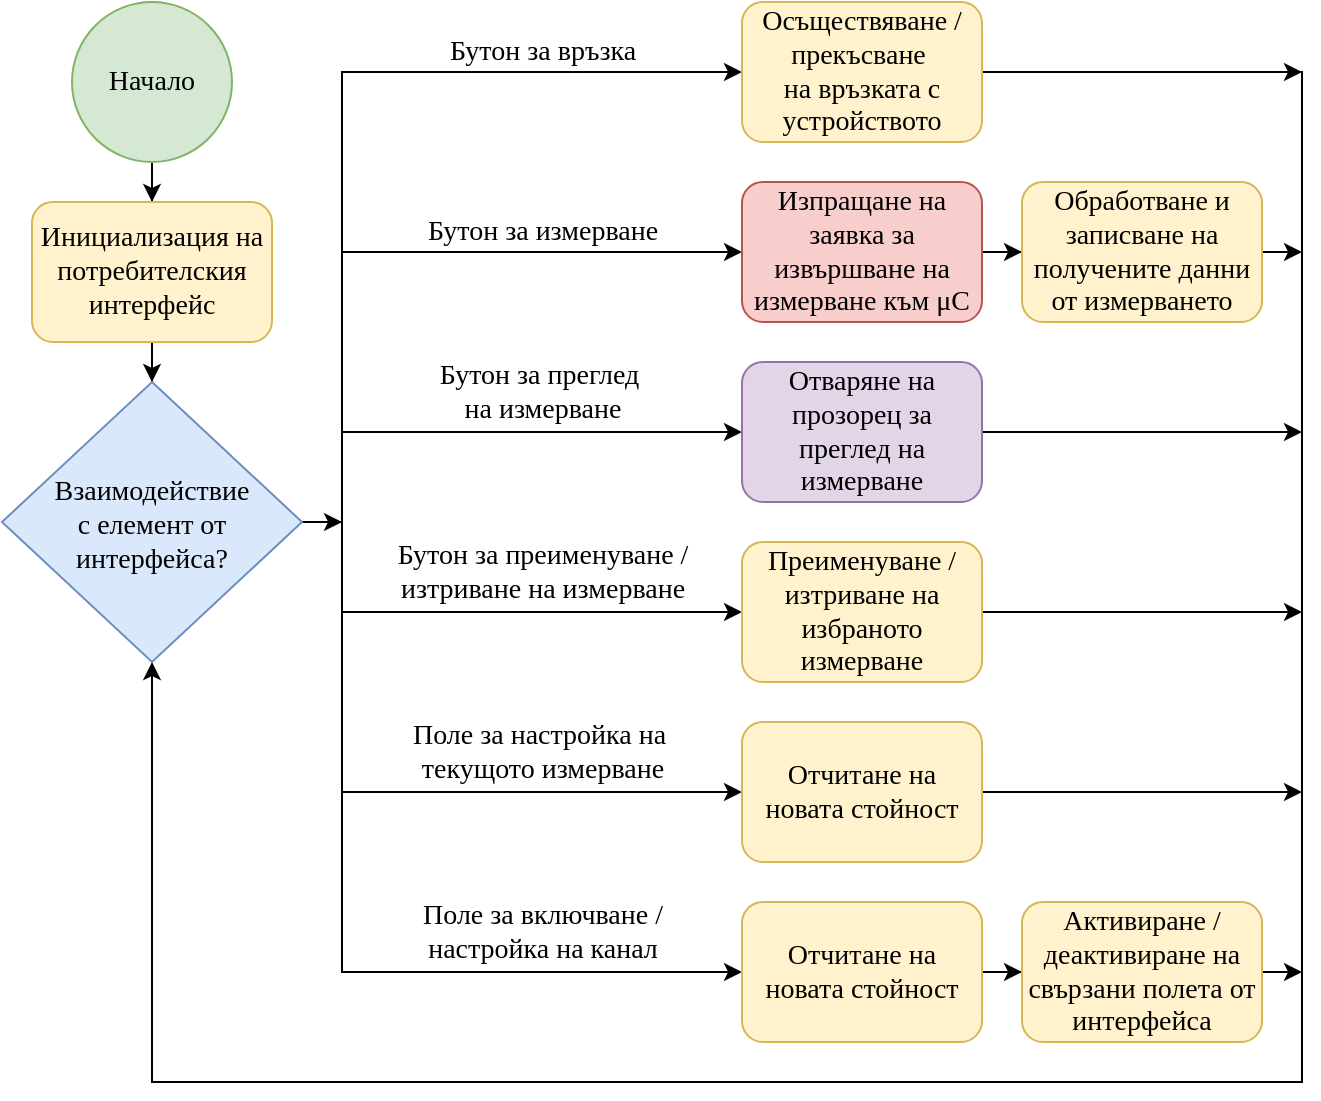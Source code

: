 <mxfile version="24.6.1" type="google">
  <diagram name="Page-1" id="Tn8vEZOuubxeC0r17j6Q">
    <mxGraphModel grid="1" page="1" gridSize="10" guides="1" tooltips="1" connect="1" arrows="1" fold="1" pageScale="1" pageWidth="827" pageHeight="1169" math="0" shadow="0">
      <root>
        <mxCell id="0" />
        <mxCell id="1" parent="0" />
        <mxCell id="G6jMkMdMMROKTBOL4Cez-42" style="edgeStyle=orthogonalEdgeStyle;rounded=0;orthogonalLoop=1;jettySize=auto;html=1;entryX=0.5;entryY=0;entryDx=0;entryDy=0;" edge="1" parent="1" source="G6jMkMdMMROKTBOL4Cez-1" target="G6jMkMdMMROKTBOL4Cez-2">
          <mxGeometry relative="1" as="geometry" />
        </mxCell>
        <mxCell id="G6jMkMdMMROKTBOL4Cez-1" value="&lt;font style=&quot;font-size: 14px;&quot;&gt;Начало&lt;/font&gt;" style="ellipse;whiteSpace=wrap;html=1;fontFamily=Times New Roman;fontSize=14;fillColor=#d5e8d4;strokeColor=#82b366;" vertex="1" parent="1">
          <mxGeometry x="125" y="40" width="80" height="80" as="geometry" />
        </mxCell>
        <mxCell id="G6jMkMdMMROKTBOL4Cez-43" style="edgeStyle=orthogonalEdgeStyle;rounded=0;orthogonalLoop=1;jettySize=auto;html=1;entryX=0.5;entryY=0;entryDx=0;entryDy=0;" edge="1" parent="1" source="G6jMkMdMMROKTBOL4Cez-2" target="G6jMkMdMMROKTBOL4Cez-4">
          <mxGeometry relative="1" as="geometry" />
        </mxCell>
        <mxCell id="G6jMkMdMMROKTBOL4Cez-2" value="Инициализация на потребителския интерфейс" style="rounded=1;whiteSpace=wrap;html=1;fontFamily=Times New Roman;fontSize=14;fillColor=#fff2cc;strokeColor=#d6b656;" vertex="1" parent="1">
          <mxGeometry x="105" y="140" width="120" height="70" as="geometry" />
        </mxCell>
        <mxCell id="G6jMkMdMMROKTBOL4Cez-32" style="edgeStyle=orthogonalEdgeStyle;rounded=0;orthogonalLoop=1;jettySize=auto;html=1;entryX=0;entryY=0.5;entryDx=0;entryDy=0;" edge="1" parent="1" source="G6jMkMdMMROKTBOL4Cez-4" target="G6jMkMdMMROKTBOL4Cez-16">
          <mxGeometry relative="1" as="geometry">
            <Array as="points">
              <mxPoint x="260" y="300" />
              <mxPoint x="260" y="75" />
            </Array>
          </mxGeometry>
        </mxCell>
        <mxCell id="G6jMkMdMMROKTBOL4Cez-33" style="edgeStyle=orthogonalEdgeStyle;rounded=0;orthogonalLoop=1;jettySize=auto;html=1;entryX=0;entryY=0.5;entryDx=0;entryDy=0;" edge="1" parent="1" source="G6jMkMdMMROKTBOL4Cez-4" target="G6jMkMdMMROKTBOL4Cez-19">
          <mxGeometry relative="1" as="geometry">
            <Array as="points">
              <mxPoint x="260" y="300" />
              <mxPoint x="260" y="165" />
            </Array>
          </mxGeometry>
        </mxCell>
        <mxCell id="G6jMkMdMMROKTBOL4Cez-36" style="edgeStyle=orthogonalEdgeStyle;rounded=0;orthogonalLoop=1;jettySize=auto;html=1;" edge="1" parent="1" source="G6jMkMdMMROKTBOL4Cez-4" target="G6jMkMdMMROKTBOL4Cez-28">
          <mxGeometry relative="1" as="geometry">
            <Array as="points">
              <mxPoint x="260" y="300" />
              <mxPoint x="260" y="255" />
            </Array>
          </mxGeometry>
        </mxCell>
        <mxCell id="G6jMkMdMMROKTBOL4Cez-37" style="edgeStyle=orthogonalEdgeStyle;rounded=0;orthogonalLoop=1;jettySize=auto;html=1;entryX=0;entryY=0.5;entryDx=0;entryDy=0;" edge="1" parent="1" source="G6jMkMdMMROKTBOL4Cez-4" target="G6jMkMdMMROKTBOL4Cez-30">
          <mxGeometry relative="1" as="geometry">
            <Array as="points">
              <mxPoint x="260" y="300" />
              <mxPoint x="260" y="345" />
            </Array>
          </mxGeometry>
        </mxCell>
        <mxCell id="G6jMkMdMMROKTBOL4Cez-38" style="edgeStyle=orthogonalEdgeStyle;rounded=0;orthogonalLoop=1;jettySize=auto;html=1;entryX=0;entryY=0.5;entryDx=0;entryDy=0;" edge="1" parent="1" source="G6jMkMdMMROKTBOL4Cez-4" target="G6jMkMdMMROKTBOL4Cez-23">
          <mxGeometry relative="1" as="geometry">
            <Array as="points">
              <mxPoint x="260" y="300" />
              <mxPoint x="260" y="435" />
            </Array>
          </mxGeometry>
        </mxCell>
        <mxCell id="G6jMkMdMMROKTBOL4Cez-39" style="edgeStyle=orthogonalEdgeStyle;rounded=0;orthogonalLoop=1;jettySize=auto;html=1;entryX=0;entryY=0.5;entryDx=0;entryDy=0;" edge="1" parent="1" source="G6jMkMdMMROKTBOL4Cez-4" target="G6jMkMdMMROKTBOL4Cez-25">
          <mxGeometry relative="1" as="geometry">
            <Array as="points">
              <mxPoint x="260" y="300" />
              <mxPoint x="260" y="525" />
            </Array>
          </mxGeometry>
        </mxCell>
        <mxCell id="G6jMkMdMMROKTBOL4Cez-54" style="edgeStyle=orthogonalEdgeStyle;rounded=0;orthogonalLoop=1;jettySize=auto;html=1;" edge="1" parent="1" source="G6jMkMdMMROKTBOL4Cez-4">
          <mxGeometry relative="1" as="geometry">
            <mxPoint x="260" y="300" as="targetPoint" />
          </mxGeometry>
        </mxCell>
        <mxCell id="G6jMkMdMMROKTBOL4Cez-4" value="&lt;div style=&quot;font-size: 14px;&quot;&gt;Взаимодействие&lt;/div&gt;&lt;div style=&quot;font-size: 14px;&quot;&gt;с елемент от интерфейса?&lt;br style=&quot;font-size: 14px;&quot;&gt;&lt;/div&gt;" style="rhombus;whiteSpace=wrap;html=1;fontSize=14;fontFamily=Times New Roman;fillColor=#dae8fc;strokeColor=#6c8ebf;verticalAlign=middle;horizontal=1;spacing=0;spacingTop=4;" vertex="1" parent="1">
          <mxGeometry x="90" y="230" width="150" height="140" as="geometry" />
        </mxCell>
        <mxCell id="G6jMkMdMMROKTBOL4Cez-9" value="Бутон за връзка" style="text;html=1;align=center;verticalAlign=middle;resizable=0;points=[];autosize=1;strokeColor=none;fillColor=none;fontFamily=Times New Roman;fontSize=14;" vertex="1" parent="1">
          <mxGeometry x="300" y="50" width="120" height="30" as="geometry" />
        </mxCell>
        <mxCell id="G6jMkMdMMROKTBOL4Cez-61" style="edgeStyle=orthogonalEdgeStyle;rounded=0;orthogonalLoop=1;jettySize=auto;html=1;entryX=0.5;entryY=1;entryDx=0;entryDy=0;" edge="1" parent="1" source="G6jMkMdMMROKTBOL4Cez-16" target="G6jMkMdMMROKTBOL4Cez-4">
          <mxGeometry relative="1" as="geometry">
            <Array as="points">
              <mxPoint x="740" y="75" />
              <mxPoint x="740" y="580" />
              <mxPoint x="165" y="580" />
            </Array>
          </mxGeometry>
        </mxCell>
        <mxCell id="G6jMkMdMMROKTBOL4Cez-62" style="edgeStyle=orthogonalEdgeStyle;rounded=0;orthogonalLoop=1;jettySize=auto;html=1;" edge="1" parent="1" source="G6jMkMdMMROKTBOL4Cez-16">
          <mxGeometry relative="1" as="geometry">
            <mxPoint x="740.0" y="75" as="targetPoint" />
          </mxGeometry>
        </mxCell>
        <mxCell id="G6jMkMdMMROKTBOL4Cez-16" value="&lt;div&gt;Осъществяване / прекъсване&amp;nbsp;&lt;/div&gt;&lt;div&gt;на връзката с устройството&lt;/div&gt;" style="rounded=1;whiteSpace=wrap;html=1;fontFamily=Times New Roman;fontSize=14;fillColor=#fff2cc;strokeColor=#d6b656;" vertex="1" parent="1">
          <mxGeometry x="460" y="40" width="120" height="70" as="geometry" />
        </mxCell>
        <mxCell id="G6jMkMdMMROKTBOL4Cez-41" style="edgeStyle=orthogonalEdgeStyle;rounded=0;orthogonalLoop=1;jettySize=auto;html=1;entryX=0;entryY=0.5;entryDx=0;entryDy=0;" edge="1" parent="1" source="G6jMkMdMMROKTBOL4Cez-19" target="G6jMkMdMMROKTBOL4Cez-21">
          <mxGeometry relative="1" as="geometry" />
        </mxCell>
        <mxCell id="G6jMkMdMMROKTBOL4Cez-19" value="Изпращане на заявка за извършване на измерване към&amp;nbsp;μC" style="rounded=1;whiteSpace=wrap;html=1;fontFamily=Times New Roman;fontSize=14;fillColor=#f8cecc;strokeColor=#b85450;" vertex="1" parent="1">
          <mxGeometry x="460" y="130" width="120" height="70" as="geometry" />
        </mxCell>
        <mxCell id="G6jMkMdMMROKTBOL4Cez-20" value="Бутон за измерване" style="text;html=1;align=center;verticalAlign=middle;resizable=0;points=[];autosize=1;strokeColor=none;fillColor=none;fontFamily=Times New Roman;fontSize=14;" vertex="1" parent="1">
          <mxGeometry x="290" y="140" width="140" height="30" as="geometry" />
        </mxCell>
        <mxCell id="G6jMkMdMMROKTBOL4Cez-51" style="edgeStyle=orthogonalEdgeStyle;rounded=0;orthogonalLoop=1;jettySize=auto;html=1;" edge="1" parent="1" source="G6jMkMdMMROKTBOL4Cez-21">
          <mxGeometry relative="1" as="geometry">
            <mxPoint x="740" y="165" as="targetPoint" />
          </mxGeometry>
        </mxCell>
        <mxCell id="G6jMkMdMMROKTBOL4Cez-21" value="Обработване и записване на получените данни от измерването" style="rounded=1;whiteSpace=wrap;html=1;fontFamily=Times New Roman;fontSize=14;fillColor=#fff2cc;strokeColor=#d6b656;" vertex="1" parent="1">
          <mxGeometry x="600" y="130" width="120" height="70" as="geometry" />
        </mxCell>
        <mxCell id="G6jMkMdMMROKTBOL4Cez-22" value="&lt;div&gt;Поле за настройка на&amp;nbsp;&lt;/div&gt;&lt;div&gt;текущото измерване&lt;/div&gt;" style="text;html=1;align=center;verticalAlign=middle;resizable=0;points=[];autosize=1;strokeColor=none;fillColor=none;fontFamily=Times New Roman;fontSize=14;" vertex="1" parent="1">
          <mxGeometry x="285" y="390" width="150" height="50" as="geometry" />
        </mxCell>
        <mxCell id="G6jMkMdMMROKTBOL4Cez-50" style="edgeStyle=orthogonalEdgeStyle;rounded=0;orthogonalLoop=1;jettySize=auto;html=1;endArrow=classic;endFill=1;" edge="1" parent="1" source="G6jMkMdMMROKTBOL4Cez-23">
          <mxGeometry relative="1" as="geometry">
            <mxPoint x="740" y="435" as="targetPoint" />
          </mxGeometry>
        </mxCell>
        <mxCell id="G6jMkMdMMROKTBOL4Cez-23" value="&lt;div&gt;Отчитане на&lt;/div&gt;&lt;div&gt;новата стойност&lt;/div&gt;" style="rounded=1;whiteSpace=wrap;html=1;fontFamily=Times New Roman;fontSize=14;fillColor=#fff2cc;strokeColor=#d6b656;" vertex="1" parent="1">
          <mxGeometry x="460" y="400" width="120" height="70" as="geometry" />
        </mxCell>
        <mxCell id="G6jMkMdMMROKTBOL4Cez-24" value="&lt;div&gt;Поле за включване / &lt;br&gt;&lt;/div&gt;&lt;div&gt;настройка на канал&lt;br&gt;&lt;/div&gt;" style="text;html=1;align=center;verticalAlign=middle;resizable=0;points=[];autosize=1;strokeColor=none;fillColor=none;fontFamily=Times New Roman;fontSize=14;" vertex="1" parent="1">
          <mxGeometry x="290" y="480" width="140" height="50" as="geometry" />
        </mxCell>
        <mxCell id="G6jMkMdMMROKTBOL4Cez-44" style="edgeStyle=orthogonalEdgeStyle;rounded=0;orthogonalLoop=1;jettySize=auto;html=1;entryX=0;entryY=0.5;entryDx=0;entryDy=0;" edge="1" parent="1" source="G6jMkMdMMROKTBOL4Cez-25" target="G6jMkMdMMROKTBOL4Cez-26">
          <mxGeometry relative="1" as="geometry" />
        </mxCell>
        <mxCell id="G6jMkMdMMROKTBOL4Cez-25" value="&lt;div&gt;Отчитане на&lt;/div&gt;&lt;div&gt;новата стойност&lt;br&gt;&lt;/div&gt;" style="rounded=1;whiteSpace=wrap;html=1;fontFamily=Times New Roman;fontSize=14;fillColor=#fff2cc;strokeColor=#d6b656;" vertex="1" parent="1">
          <mxGeometry x="460" y="490" width="120" height="70" as="geometry" />
        </mxCell>
        <mxCell id="G6jMkMdMMROKTBOL4Cez-53" style="edgeStyle=orthogonalEdgeStyle;rounded=0;orthogonalLoop=1;jettySize=auto;html=1;" edge="1" parent="1" source="G6jMkMdMMROKTBOL4Cez-26">
          <mxGeometry relative="1" as="geometry">
            <mxPoint x="740" y="525" as="targetPoint" />
          </mxGeometry>
        </mxCell>
        <mxCell id="G6jMkMdMMROKTBOL4Cez-26" value="Активиране / деактивиране на свързани полета от интерфейса" style="rounded=1;whiteSpace=wrap;html=1;fontFamily=Times New Roman;fontSize=14;fillColor=#fff2cc;strokeColor=#d6b656;" vertex="1" parent="1">
          <mxGeometry x="600" y="490" width="120" height="70" as="geometry" />
        </mxCell>
        <mxCell id="G6jMkMdMMROKTBOL4Cez-27" value="&lt;div&gt;Бутон за преглед&amp;nbsp;&lt;/div&gt;&lt;div&gt;на измерване&lt;/div&gt;" style="text;html=1;align=center;verticalAlign=middle;resizable=0;points=[];autosize=1;strokeColor=none;fillColor=none;fontFamily=Times New Roman;fontSize=14;" vertex="1" parent="1">
          <mxGeometry x="295" y="210" width="130" height="50" as="geometry" />
        </mxCell>
        <mxCell id="G6jMkMdMMROKTBOL4Cez-47" style="edgeStyle=orthogonalEdgeStyle;rounded=0;orthogonalLoop=1;jettySize=auto;html=1;endArrow=classic;endFill=1;" edge="1" parent="1" source="G6jMkMdMMROKTBOL4Cez-28">
          <mxGeometry relative="1" as="geometry">
            <mxPoint x="740" y="255" as="targetPoint" />
          </mxGeometry>
        </mxCell>
        <mxCell id="G6jMkMdMMROKTBOL4Cez-28" value="Отваряне на прозорец за преглед на измерване" style="rounded=1;whiteSpace=wrap;html=1;fontFamily=Times New Roman;fontSize=14;fillColor=#e1d5e7;strokeColor=#9673a6;" vertex="1" parent="1">
          <mxGeometry x="460" y="220" width="120" height="70" as="geometry" />
        </mxCell>
        <mxCell id="G6jMkMdMMROKTBOL4Cez-29" value="&lt;div&gt;Бутон за преименуване / &lt;br&gt;&lt;/div&gt;&lt;div&gt;изтриване на измерване&lt;br&gt;&lt;/div&gt;" style="text;html=1;align=center;verticalAlign=middle;resizable=0;points=[];autosize=1;strokeColor=none;fillColor=none;fontFamily=Times New Roman;fontSize=14;" vertex="1" parent="1">
          <mxGeometry x="275" y="300" width="170" height="50" as="geometry" />
        </mxCell>
        <mxCell id="G6jMkMdMMROKTBOL4Cez-48" style="edgeStyle=orthogonalEdgeStyle;rounded=0;orthogonalLoop=1;jettySize=auto;html=1;endArrow=classic;endFill=1;" edge="1" parent="1" source="G6jMkMdMMROKTBOL4Cez-30">
          <mxGeometry relative="1" as="geometry">
            <mxPoint x="740" y="345" as="targetPoint" />
          </mxGeometry>
        </mxCell>
        <mxCell id="G6jMkMdMMROKTBOL4Cez-30" value="Преименуване / изтриване на избраното измерване" style="rounded=1;whiteSpace=wrap;html=1;fontFamily=Times New Roman;fontSize=14;fillColor=#fff2cc;strokeColor=#d6b656;" vertex="1" parent="1">
          <mxGeometry x="460" y="310" width="120" height="70" as="geometry" />
        </mxCell>
      </root>
    </mxGraphModel>
  </diagram>
</mxfile>
